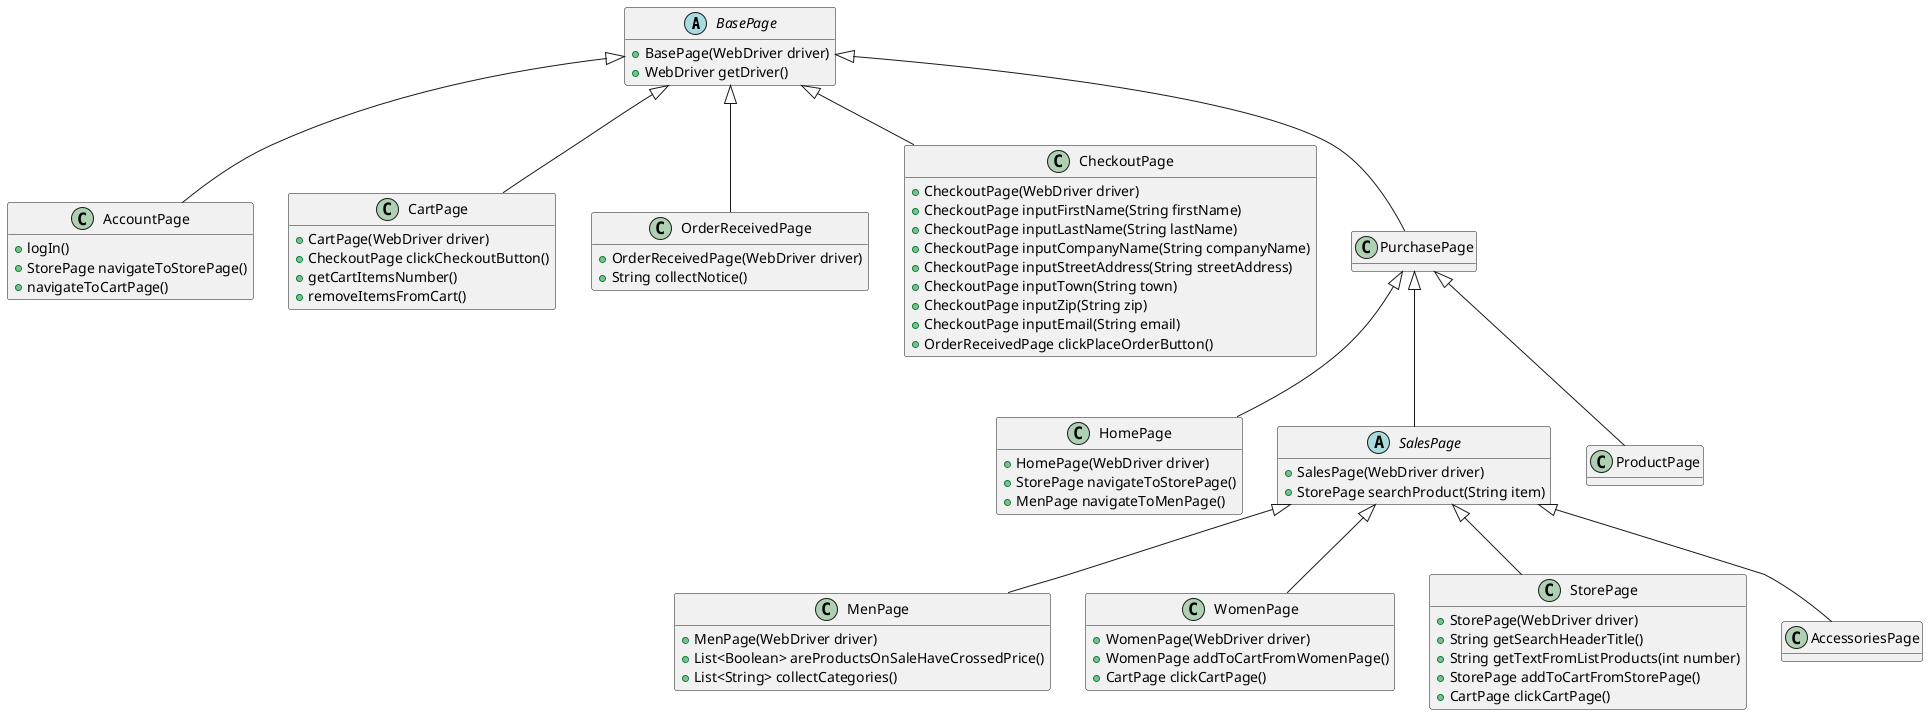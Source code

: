 @startuml
'https://plantuml.com/class-diagram

 hide fields

abstract class BasePage {
- WebDriver driver
# quickLinksHome: By
# quickLinksAbout: By
# quickLinksMyAccount: By
# quickLinksCart: By
# quickLinksContactUs: By

# forHerWomen: By
# forHerWomenJeans: By
# forHerWomenShirts: By
# forHerWomenShoes: By
# forHerAccessories: By

# forHimMen: By
# forHimMenJeans: By
# forHimMenShirts: By
# forHimMenShoes: By
# forHimAccessories: By

# appStoreIcon: By
# googlePlayIcon: By

# headerHome: By
# headerStore: By
# headerMen: By
# headerWomen: By
# headerAccessories: By
# headerAccount: By
# headerAbout: By
# headerContactUs: By
# headerCartButton: By

+ BasePage(WebDriver driver)
+ WebDriver getDriver()

}
class AccountPage {
# emailField: By
# passwordField: By
# loginButton: By
# storePageLink: By
# cartIcon: By
+ logIn()
+ StorePage navigateToStorePage()
+ navigateToCartPage()
}

class CartPage {
# checkoutButton: By
# cartIcon: By
# removeButton: By
+ CartPage(WebDriver driver)
+ CheckoutPage clickCheckoutButton()
+ getCartItemsNumber()
+ removeItemsFromCart()
}

class OrderReceivedPage {
# notice: By

+ OrderReceivedPage(WebDriver driver)
+ String collectNotice()

}

class HomePage{
# shopButton: By
# manCategory: By
# accountHeaderLink: By

+ HomePage(WebDriver driver)
+ StorePage navigateToStorePage()
+ MenPage navigateToMenPage()
+ AccountPage navigateToAccountPage

}

class MenPage{
# singleItemContainer: By
# saleTag: By
# crossedOutPrice: By

+ MenPage(WebDriver driver)
+ List<Boolean> areProductsOnSaleHaveCrossedPrice()
+ List<String> collectCategories()

}

class WomenPage{
# addToCartButton: By
# cartButton: By

+ WomenPage(WebDriver driver)
+ WomenPage addToCartFromWomenPage()
+ CartPage clickCartPage()

}

abstract class SalesPage{
# searchField: By
# searchButton: By

+ SalesPage(WebDriver driver)
+ StorePage searchProduct(String item)

}

class CheckoutPage{
# firstNameField: By
# lastNameField: By
# companyNameField: By
# streetAddressField: By
# townField: By
# zipField: By
# emailField: By
# placeOrderButton: By
+ CheckoutPage(WebDriver driver)
+ CheckoutPage inputFirstName(String firstName)
+ CheckoutPage inputLastName(String lastName)
+ CheckoutPage inputCompanyName(String companyName)
+ CheckoutPage inputStreetAddress(String streetAddress)
+ CheckoutPage inputTown(String town)
+ CheckoutPage inputZip(String zip)
+ CheckoutPage inputEmail(String email)
+ OrderReceivedPage clickPlaceOrderButton()
}
class StorePage{
# headerTitle: By
# loopProducts: By
# addToCartButton: By
# cartButton" By

+ StorePage(WebDriver driver)
+ String getSearchHeaderTitle()
+ String getTextFromListProducts(int number)
+ StorePage addToCartFromStorePage()
+ CartPage clickCartPage()
}

BasePage <|-- AccountPage
BasePage <|-- CartPage
BasePage <|-- CheckoutPage
BasePage <|-- OrderReceivedPage
BasePage <|-- PurchasePage

PurchasePage <|-- HomePage
PurchasePage <|-- ProductPage
PurchasePage <|-- SalesPage

SalesPage <|-- MenPage
SalesPage <|-- WomenPage
SalesPage <|-- StorePage
SalesPage <|-- AccessoriesPage

@enduml
